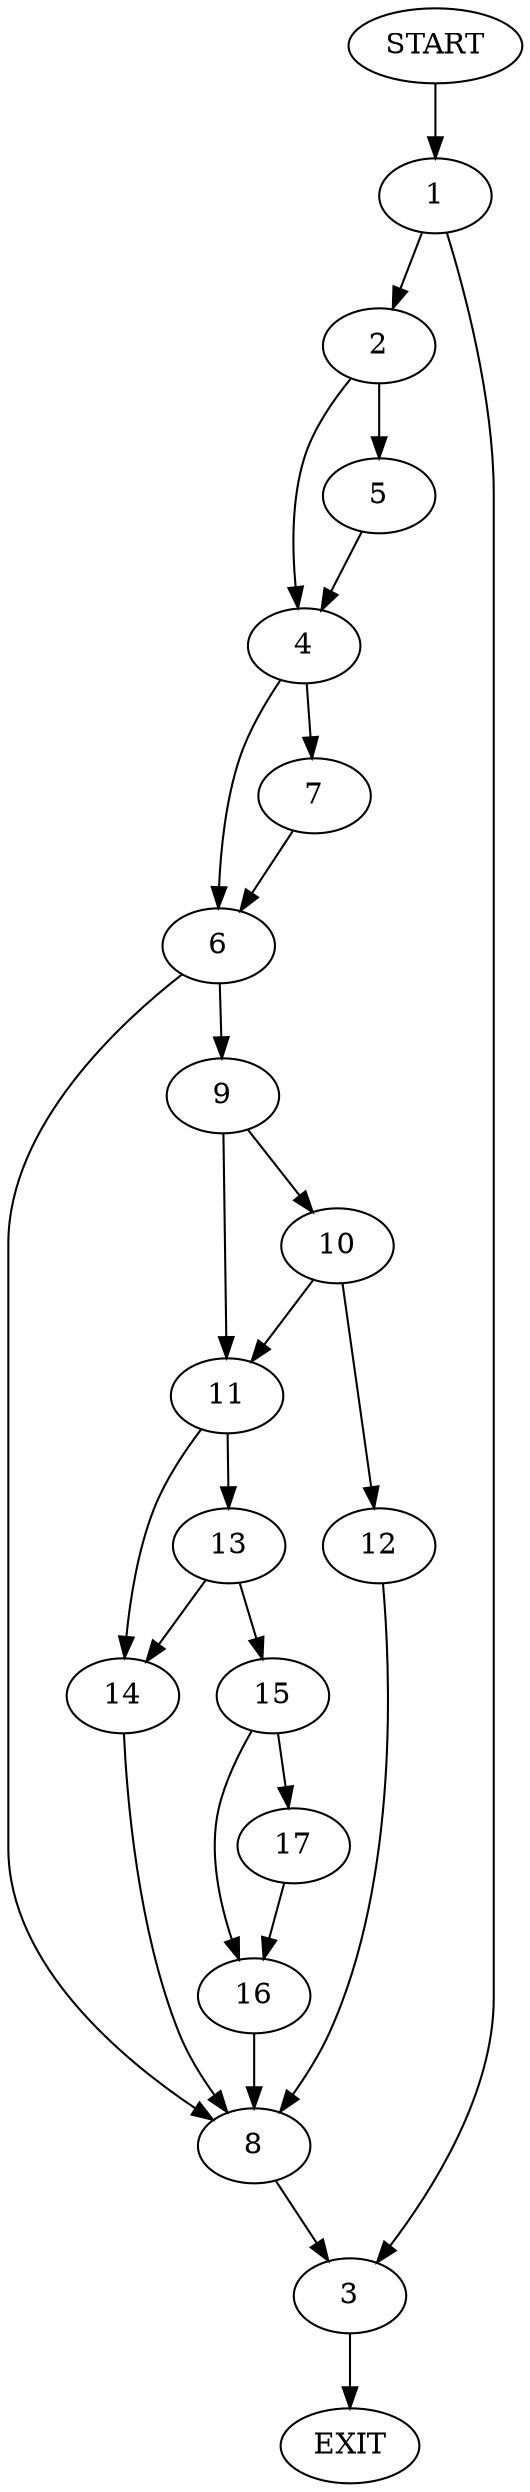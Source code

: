digraph {
0 [label="START"]
18 [label="EXIT"]
0 -> 1
1 -> 2
1 -> 3
3 -> 18
2 -> 4
2 -> 5
4 -> 6
4 -> 7
5 -> 4
6 -> 8
6 -> 9
7 -> 6
8 -> 3
9 -> 10
9 -> 11
10 -> 12
10 -> 11
11 -> 13
11 -> 14
12 -> 8
13 -> 15
13 -> 14
14 -> 8
15 -> 16
15 -> 17
17 -> 16
16 -> 8
}
